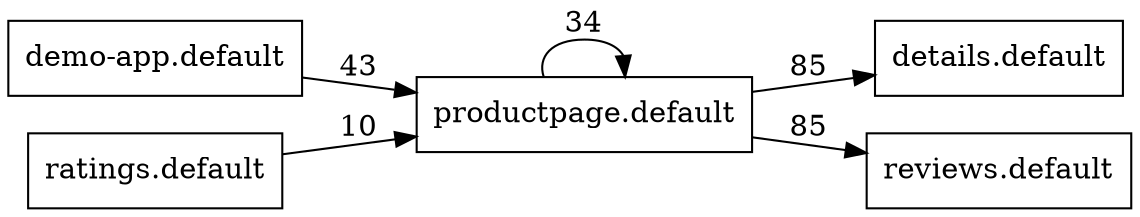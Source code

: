 digraph cil_rad {
rankdir = LR;
node [shape=box];
"productpage.default"  -> "productpage.default" [ label = "34" ];
"productpage.default"  -> "details.default" [ label = "85" ];
"demo-app.default"  -> "productpage.default" [ label = "43" ];
"productpage.default"  -> "reviews.default" [ label = "85" ];
"ratings.default"  -> "productpage.default" [ label = "10" ];
}
